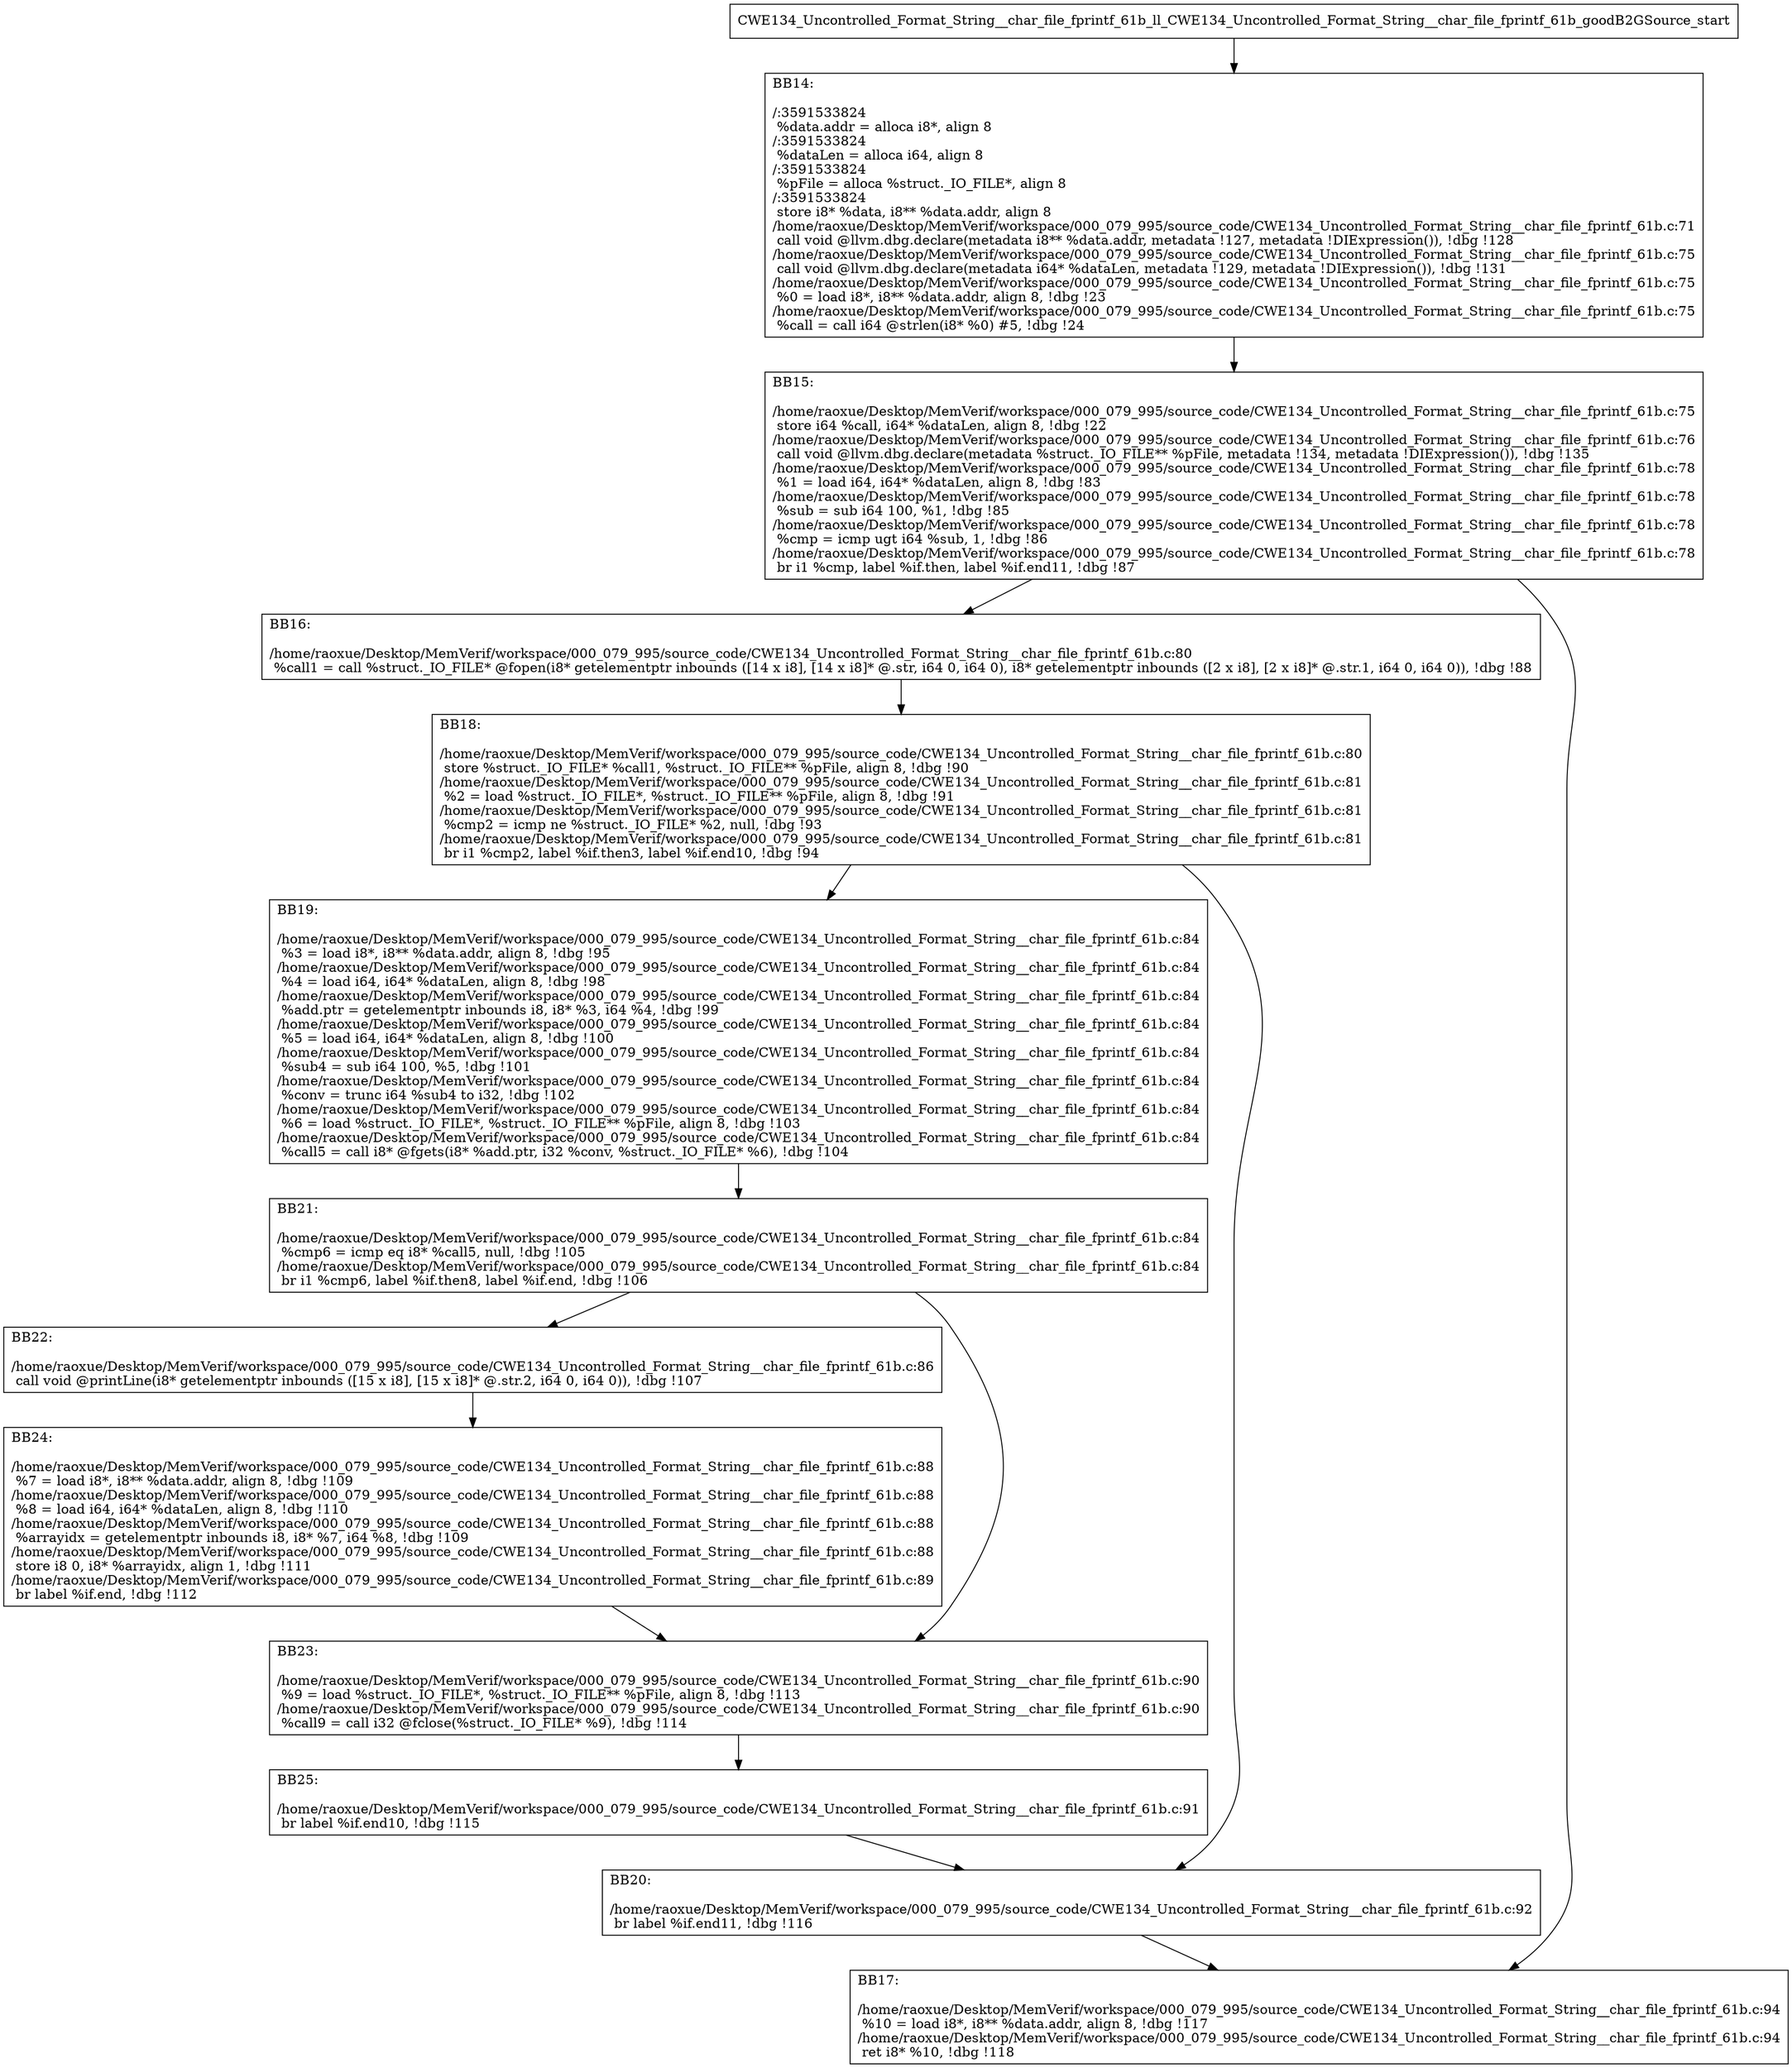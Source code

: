 digraph "CFG for'CWE134_Uncontrolled_Format_String__char_file_fprintf_61b_ll_CWE134_Uncontrolled_Format_String__char_file_fprintf_61b_goodB2GSource' function" {
	BBCWE134_Uncontrolled_Format_String__char_file_fprintf_61b_ll_CWE134_Uncontrolled_Format_String__char_file_fprintf_61b_goodB2GSource_start[shape=record,label="{CWE134_Uncontrolled_Format_String__char_file_fprintf_61b_ll_CWE134_Uncontrolled_Format_String__char_file_fprintf_61b_goodB2GSource_start}"];
	BBCWE134_Uncontrolled_Format_String__char_file_fprintf_61b_ll_CWE134_Uncontrolled_Format_String__char_file_fprintf_61b_goodB2GSource_start-> CWE134_Uncontrolled_Format_String__char_file_fprintf_61b_ll_CWE134_Uncontrolled_Format_String__char_file_fprintf_61b_goodB2GSourceBB14;
	CWE134_Uncontrolled_Format_String__char_file_fprintf_61b_ll_CWE134_Uncontrolled_Format_String__char_file_fprintf_61b_goodB2GSourceBB14 [shape=record, label="{BB14:\l\l/:3591533824\l
  %data.addr = alloca i8*, align 8\l
/:3591533824\l
  %dataLen = alloca i64, align 8\l
/:3591533824\l
  %pFile = alloca %struct._IO_FILE*, align 8\l
/:3591533824\l
  store i8* %data, i8** %data.addr, align 8\l
/home/raoxue/Desktop/MemVerif/workspace/000_079_995/source_code/CWE134_Uncontrolled_Format_String__char_file_fprintf_61b.c:71\l
  call void @llvm.dbg.declare(metadata i8** %data.addr, metadata !127, metadata !DIExpression()), !dbg !128\l
/home/raoxue/Desktop/MemVerif/workspace/000_079_995/source_code/CWE134_Uncontrolled_Format_String__char_file_fprintf_61b.c:75\l
  call void @llvm.dbg.declare(metadata i64* %dataLen, metadata !129, metadata !DIExpression()), !dbg !131\l
/home/raoxue/Desktop/MemVerif/workspace/000_079_995/source_code/CWE134_Uncontrolled_Format_String__char_file_fprintf_61b.c:75\l
  %0 = load i8*, i8** %data.addr, align 8, !dbg !23\l
/home/raoxue/Desktop/MemVerif/workspace/000_079_995/source_code/CWE134_Uncontrolled_Format_String__char_file_fprintf_61b.c:75\l
  %call = call i64 @strlen(i8* %0) #5, !dbg !24\l
}"];
	CWE134_Uncontrolled_Format_String__char_file_fprintf_61b_ll_CWE134_Uncontrolled_Format_String__char_file_fprintf_61b_goodB2GSourceBB14-> CWE134_Uncontrolled_Format_String__char_file_fprintf_61b_ll_CWE134_Uncontrolled_Format_String__char_file_fprintf_61b_goodB2GSourceBB15;
	CWE134_Uncontrolled_Format_String__char_file_fprintf_61b_ll_CWE134_Uncontrolled_Format_String__char_file_fprintf_61b_goodB2GSourceBB15 [shape=record, label="{BB15:\l\l/home/raoxue/Desktop/MemVerif/workspace/000_079_995/source_code/CWE134_Uncontrolled_Format_String__char_file_fprintf_61b.c:75\l
  store i64 %call, i64* %dataLen, align 8, !dbg !22\l
/home/raoxue/Desktop/MemVerif/workspace/000_079_995/source_code/CWE134_Uncontrolled_Format_String__char_file_fprintf_61b.c:76\l
  call void @llvm.dbg.declare(metadata %struct._IO_FILE** %pFile, metadata !134, metadata !DIExpression()), !dbg !135\l
/home/raoxue/Desktop/MemVerif/workspace/000_079_995/source_code/CWE134_Uncontrolled_Format_String__char_file_fprintf_61b.c:78\l
  %1 = load i64, i64* %dataLen, align 8, !dbg !83\l
/home/raoxue/Desktop/MemVerif/workspace/000_079_995/source_code/CWE134_Uncontrolled_Format_String__char_file_fprintf_61b.c:78\l
  %sub = sub i64 100, %1, !dbg !85\l
/home/raoxue/Desktop/MemVerif/workspace/000_079_995/source_code/CWE134_Uncontrolled_Format_String__char_file_fprintf_61b.c:78\l
  %cmp = icmp ugt i64 %sub, 1, !dbg !86\l
/home/raoxue/Desktop/MemVerif/workspace/000_079_995/source_code/CWE134_Uncontrolled_Format_String__char_file_fprintf_61b.c:78\l
  br i1 %cmp, label %if.then, label %if.end11, !dbg !87\l
}"];
	CWE134_Uncontrolled_Format_String__char_file_fprintf_61b_ll_CWE134_Uncontrolled_Format_String__char_file_fprintf_61b_goodB2GSourceBB15-> CWE134_Uncontrolled_Format_String__char_file_fprintf_61b_ll_CWE134_Uncontrolled_Format_String__char_file_fprintf_61b_goodB2GSourceBB16;
	CWE134_Uncontrolled_Format_String__char_file_fprintf_61b_ll_CWE134_Uncontrolled_Format_String__char_file_fprintf_61b_goodB2GSourceBB15-> CWE134_Uncontrolled_Format_String__char_file_fprintf_61b_ll_CWE134_Uncontrolled_Format_String__char_file_fprintf_61b_goodB2GSourceBB17;
	CWE134_Uncontrolled_Format_String__char_file_fprintf_61b_ll_CWE134_Uncontrolled_Format_String__char_file_fprintf_61b_goodB2GSourceBB16 [shape=record, label="{BB16:\l\l/home/raoxue/Desktop/MemVerif/workspace/000_079_995/source_code/CWE134_Uncontrolled_Format_String__char_file_fprintf_61b.c:80\l
  %call1 = call %struct._IO_FILE* @fopen(i8* getelementptr inbounds ([14 x i8], [14 x i8]* @.str, i64 0, i64 0), i8* getelementptr inbounds ([2 x i8], [2 x i8]* @.str.1, i64 0, i64 0)), !dbg !88\l
}"];
	CWE134_Uncontrolled_Format_String__char_file_fprintf_61b_ll_CWE134_Uncontrolled_Format_String__char_file_fprintf_61b_goodB2GSourceBB16-> CWE134_Uncontrolled_Format_String__char_file_fprintf_61b_ll_CWE134_Uncontrolled_Format_String__char_file_fprintf_61b_goodB2GSourceBB18;
	CWE134_Uncontrolled_Format_String__char_file_fprintf_61b_ll_CWE134_Uncontrolled_Format_String__char_file_fprintf_61b_goodB2GSourceBB18 [shape=record, label="{BB18:\l\l/home/raoxue/Desktop/MemVerif/workspace/000_079_995/source_code/CWE134_Uncontrolled_Format_String__char_file_fprintf_61b.c:80\l
  store %struct._IO_FILE* %call1, %struct._IO_FILE** %pFile, align 8, !dbg !90\l
/home/raoxue/Desktop/MemVerif/workspace/000_079_995/source_code/CWE134_Uncontrolled_Format_String__char_file_fprintf_61b.c:81\l
  %2 = load %struct._IO_FILE*, %struct._IO_FILE** %pFile, align 8, !dbg !91\l
/home/raoxue/Desktop/MemVerif/workspace/000_079_995/source_code/CWE134_Uncontrolled_Format_String__char_file_fprintf_61b.c:81\l
  %cmp2 = icmp ne %struct._IO_FILE* %2, null, !dbg !93\l
/home/raoxue/Desktop/MemVerif/workspace/000_079_995/source_code/CWE134_Uncontrolled_Format_String__char_file_fprintf_61b.c:81\l
  br i1 %cmp2, label %if.then3, label %if.end10, !dbg !94\l
}"];
	CWE134_Uncontrolled_Format_String__char_file_fprintf_61b_ll_CWE134_Uncontrolled_Format_String__char_file_fprintf_61b_goodB2GSourceBB18-> CWE134_Uncontrolled_Format_String__char_file_fprintf_61b_ll_CWE134_Uncontrolled_Format_String__char_file_fprintf_61b_goodB2GSourceBB19;
	CWE134_Uncontrolled_Format_String__char_file_fprintf_61b_ll_CWE134_Uncontrolled_Format_String__char_file_fprintf_61b_goodB2GSourceBB18-> CWE134_Uncontrolled_Format_String__char_file_fprintf_61b_ll_CWE134_Uncontrolled_Format_String__char_file_fprintf_61b_goodB2GSourceBB20;
	CWE134_Uncontrolled_Format_String__char_file_fprintf_61b_ll_CWE134_Uncontrolled_Format_String__char_file_fprintf_61b_goodB2GSourceBB19 [shape=record, label="{BB19:\l\l/home/raoxue/Desktop/MemVerif/workspace/000_079_995/source_code/CWE134_Uncontrolled_Format_String__char_file_fprintf_61b.c:84\l
  %3 = load i8*, i8** %data.addr, align 8, !dbg !95\l
/home/raoxue/Desktop/MemVerif/workspace/000_079_995/source_code/CWE134_Uncontrolled_Format_String__char_file_fprintf_61b.c:84\l
  %4 = load i64, i64* %dataLen, align 8, !dbg !98\l
/home/raoxue/Desktop/MemVerif/workspace/000_079_995/source_code/CWE134_Uncontrolled_Format_String__char_file_fprintf_61b.c:84\l
  %add.ptr = getelementptr inbounds i8, i8* %3, i64 %4, !dbg !99\l
/home/raoxue/Desktop/MemVerif/workspace/000_079_995/source_code/CWE134_Uncontrolled_Format_String__char_file_fprintf_61b.c:84\l
  %5 = load i64, i64* %dataLen, align 8, !dbg !100\l
/home/raoxue/Desktop/MemVerif/workspace/000_079_995/source_code/CWE134_Uncontrolled_Format_String__char_file_fprintf_61b.c:84\l
  %sub4 = sub i64 100, %5, !dbg !101\l
/home/raoxue/Desktop/MemVerif/workspace/000_079_995/source_code/CWE134_Uncontrolled_Format_String__char_file_fprintf_61b.c:84\l
  %conv = trunc i64 %sub4 to i32, !dbg !102\l
/home/raoxue/Desktop/MemVerif/workspace/000_079_995/source_code/CWE134_Uncontrolled_Format_String__char_file_fprintf_61b.c:84\l
  %6 = load %struct._IO_FILE*, %struct._IO_FILE** %pFile, align 8, !dbg !103\l
/home/raoxue/Desktop/MemVerif/workspace/000_079_995/source_code/CWE134_Uncontrolled_Format_String__char_file_fprintf_61b.c:84\l
  %call5 = call i8* @fgets(i8* %add.ptr, i32 %conv, %struct._IO_FILE* %6), !dbg !104\l
}"];
	CWE134_Uncontrolled_Format_String__char_file_fprintf_61b_ll_CWE134_Uncontrolled_Format_String__char_file_fprintf_61b_goodB2GSourceBB19-> CWE134_Uncontrolled_Format_String__char_file_fprintf_61b_ll_CWE134_Uncontrolled_Format_String__char_file_fprintf_61b_goodB2GSourceBB21;
	CWE134_Uncontrolled_Format_String__char_file_fprintf_61b_ll_CWE134_Uncontrolled_Format_String__char_file_fprintf_61b_goodB2GSourceBB21 [shape=record, label="{BB21:\l\l/home/raoxue/Desktop/MemVerif/workspace/000_079_995/source_code/CWE134_Uncontrolled_Format_String__char_file_fprintf_61b.c:84\l
  %cmp6 = icmp eq i8* %call5, null, !dbg !105\l
/home/raoxue/Desktop/MemVerif/workspace/000_079_995/source_code/CWE134_Uncontrolled_Format_String__char_file_fprintf_61b.c:84\l
  br i1 %cmp6, label %if.then8, label %if.end, !dbg !106\l
}"];
	CWE134_Uncontrolled_Format_String__char_file_fprintf_61b_ll_CWE134_Uncontrolled_Format_String__char_file_fprintf_61b_goodB2GSourceBB21-> CWE134_Uncontrolled_Format_String__char_file_fprintf_61b_ll_CWE134_Uncontrolled_Format_String__char_file_fprintf_61b_goodB2GSourceBB22;
	CWE134_Uncontrolled_Format_String__char_file_fprintf_61b_ll_CWE134_Uncontrolled_Format_String__char_file_fprintf_61b_goodB2GSourceBB21-> CWE134_Uncontrolled_Format_String__char_file_fprintf_61b_ll_CWE134_Uncontrolled_Format_String__char_file_fprintf_61b_goodB2GSourceBB23;
	CWE134_Uncontrolled_Format_String__char_file_fprintf_61b_ll_CWE134_Uncontrolled_Format_String__char_file_fprintf_61b_goodB2GSourceBB22 [shape=record, label="{BB22:\l\l/home/raoxue/Desktop/MemVerif/workspace/000_079_995/source_code/CWE134_Uncontrolled_Format_String__char_file_fprintf_61b.c:86\l
  call void @printLine(i8* getelementptr inbounds ([15 x i8], [15 x i8]* @.str.2, i64 0, i64 0)), !dbg !107\l
}"];
	CWE134_Uncontrolled_Format_String__char_file_fprintf_61b_ll_CWE134_Uncontrolled_Format_String__char_file_fprintf_61b_goodB2GSourceBB22-> CWE134_Uncontrolled_Format_String__char_file_fprintf_61b_ll_CWE134_Uncontrolled_Format_String__char_file_fprintf_61b_goodB2GSourceBB24;
	CWE134_Uncontrolled_Format_String__char_file_fprintf_61b_ll_CWE134_Uncontrolled_Format_String__char_file_fprintf_61b_goodB2GSourceBB24 [shape=record, label="{BB24:\l\l/home/raoxue/Desktop/MemVerif/workspace/000_079_995/source_code/CWE134_Uncontrolled_Format_String__char_file_fprintf_61b.c:88\l
  %7 = load i8*, i8** %data.addr, align 8, !dbg !109\l
/home/raoxue/Desktop/MemVerif/workspace/000_079_995/source_code/CWE134_Uncontrolled_Format_String__char_file_fprintf_61b.c:88\l
  %8 = load i64, i64* %dataLen, align 8, !dbg !110\l
/home/raoxue/Desktop/MemVerif/workspace/000_079_995/source_code/CWE134_Uncontrolled_Format_String__char_file_fprintf_61b.c:88\l
  %arrayidx = getelementptr inbounds i8, i8* %7, i64 %8, !dbg !109\l
/home/raoxue/Desktop/MemVerif/workspace/000_079_995/source_code/CWE134_Uncontrolled_Format_String__char_file_fprintf_61b.c:88\l
  store i8 0, i8* %arrayidx, align 1, !dbg !111\l
/home/raoxue/Desktop/MemVerif/workspace/000_079_995/source_code/CWE134_Uncontrolled_Format_String__char_file_fprintf_61b.c:89\l
  br label %if.end, !dbg !112\l
}"];
	CWE134_Uncontrolled_Format_String__char_file_fprintf_61b_ll_CWE134_Uncontrolled_Format_String__char_file_fprintf_61b_goodB2GSourceBB24-> CWE134_Uncontrolled_Format_String__char_file_fprintf_61b_ll_CWE134_Uncontrolled_Format_String__char_file_fprintf_61b_goodB2GSourceBB23;
	CWE134_Uncontrolled_Format_String__char_file_fprintf_61b_ll_CWE134_Uncontrolled_Format_String__char_file_fprintf_61b_goodB2GSourceBB23 [shape=record, label="{BB23:\l\l/home/raoxue/Desktop/MemVerif/workspace/000_079_995/source_code/CWE134_Uncontrolled_Format_String__char_file_fprintf_61b.c:90\l
  %9 = load %struct._IO_FILE*, %struct._IO_FILE** %pFile, align 8, !dbg !113\l
/home/raoxue/Desktop/MemVerif/workspace/000_079_995/source_code/CWE134_Uncontrolled_Format_String__char_file_fprintf_61b.c:90\l
  %call9 = call i32 @fclose(%struct._IO_FILE* %9), !dbg !114\l
}"];
	CWE134_Uncontrolled_Format_String__char_file_fprintf_61b_ll_CWE134_Uncontrolled_Format_String__char_file_fprintf_61b_goodB2GSourceBB23-> CWE134_Uncontrolled_Format_String__char_file_fprintf_61b_ll_CWE134_Uncontrolled_Format_String__char_file_fprintf_61b_goodB2GSourceBB25;
	CWE134_Uncontrolled_Format_String__char_file_fprintf_61b_ll_CWE134_Uncontrolled_Format_String__char_file_fprintf_61b_goodB2GSourceBB25 [shape=record, label="{BB25:\l\l/home/raoxue/Desktop/MemVerif/workspace/000_079_995/source_code/CWE134_Uncontrolled_Format_String__char_file_fprintf_61b.c:91\l
  br label %if.end10, !dbg !115\l
}"];
	CWE134_Uncontrolled_Format_String__char_file_fprintf_61b_ll_CWE134_Uncontrolled_Format_String__char_file_fprintf_61b_goodB2GSourceBB25-> CWE134_Uncontrolled_Format_String__char_file_fprintf_61b_ll_CWE134_Uncontrolled_Format_String__char_file_fprintf_61b_goodB2GSourceBB20;
	CWE134_Uncontrolled_Format_String__char_file_fprintf_61b_ll_CWE134_Uncontrolled_Format_String__char_file_fprintf_61b_goodB2GSourceBB20 [shape=record, label="{BB20:\l\l/home/raoxue/Desktop/MemVerif/workspace/000_079_995/source_code/CWE134_Uncontrolled_Format_String__char_file_fprintf_61b.c:92\l
  br label %if.end11, !dbg !116\l
}"];
	CWE134_Uncontrolled_Format_String__char_file_fprintf_61b_ll_CWE134_Uncontrolled_Format_String__char_file_fprintf_61b_goodB2GSourceBB20-> CWE134_Uncontrolled_Format_String__char_file_fprintf_61b_ll_CWE134_Uncontrolled_Format_String__char_file_fprintf_61b_goodB2GSourceBB17;
	CWE134_Uncontrolled_Format_String__char_file_fprintf_61b_ll_CWE134_Uncontrolled_Format_String__char_file_fprintf_61b_goodB2GSourceBB17 [shape=record, label="{BB17:\l\l/home/raoxue/Desktop/MemVerif/workspace/000_079_995/source_code/CWE134_Uncontrolled_Format_String__char_file_fprintf_61b.c:94\l
  %10 = load i8*, i8** %data.addr, align 8, !dbg !117\l
/home/raoxue/Desktop/MemVerif/workspace/000_079_995/source_code/CWE134_Uncontrolled_Format_String__char_file_fprintf_61b.c:94\l
  ret i8* %10, !dbg !118\l
}"];
}
